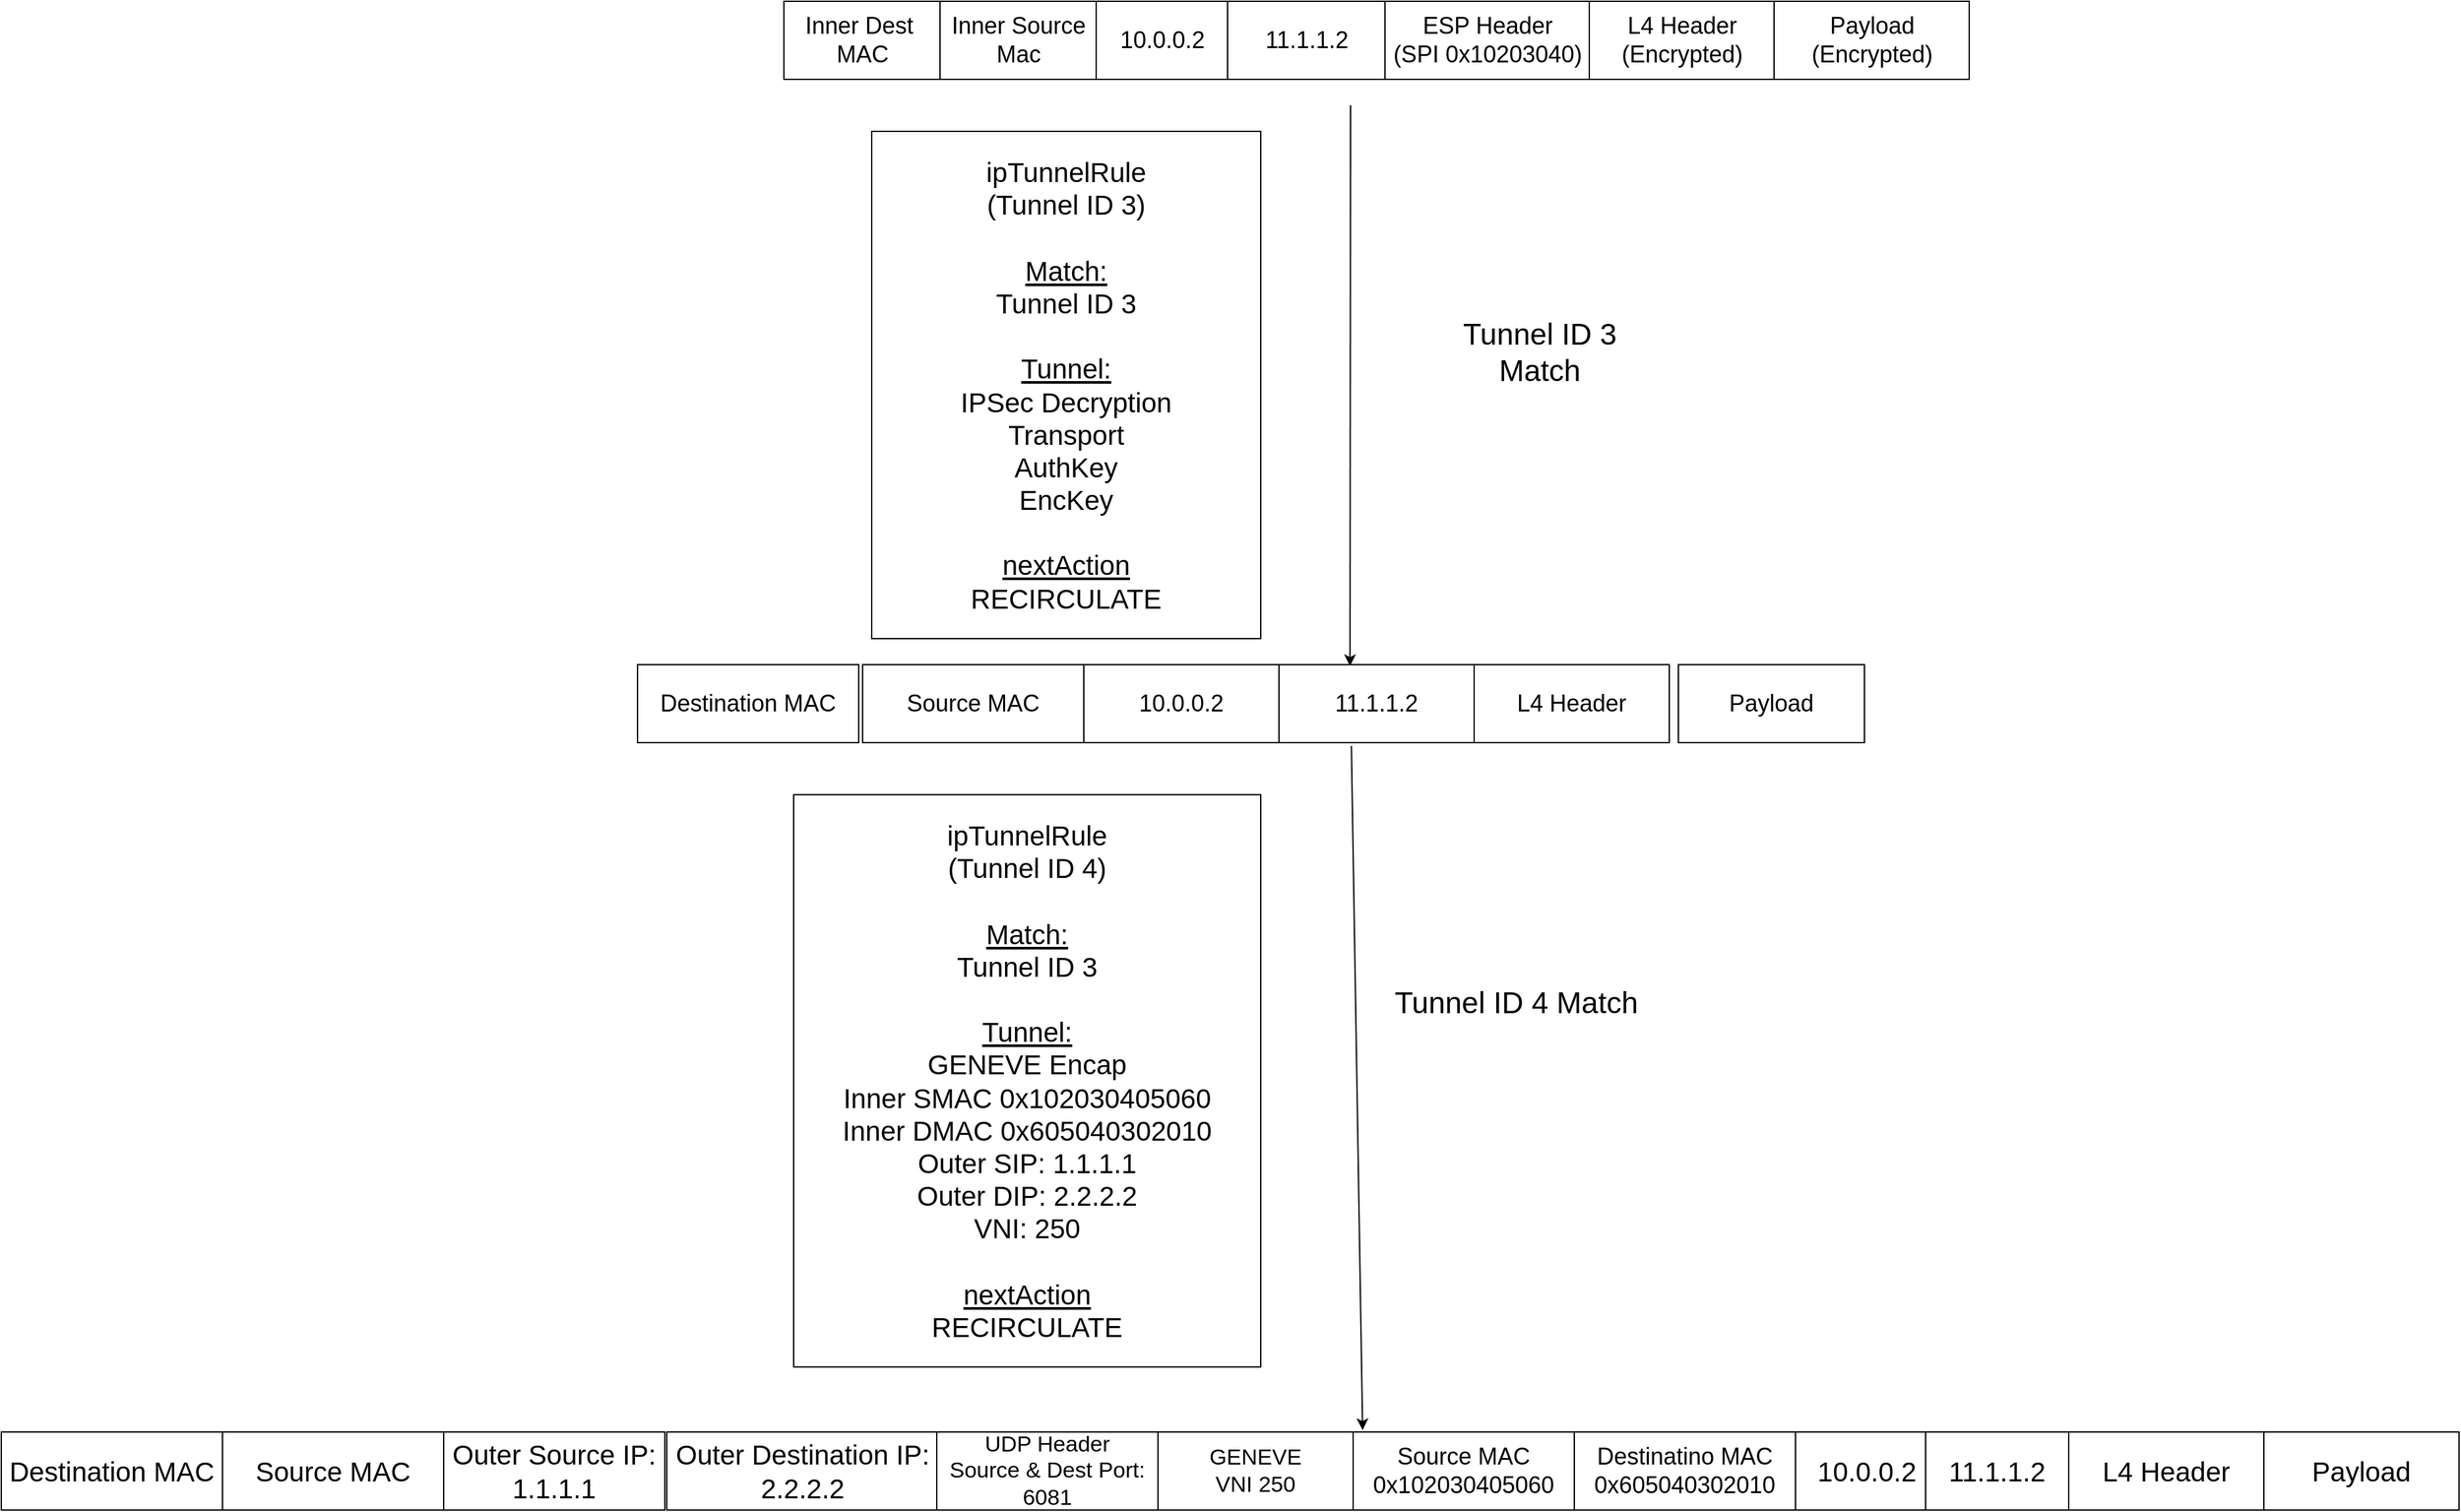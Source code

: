 <mxfile>
    <diagram id="V7hC7Ia_DJyM14xFZ34Q" name="Page-1">
        <mxGraphModel dx="2892" dy="640" grid="1" gridSize="10" guides="1" tooltips="1" connect="1" arrows="1" fold="1" page="1" pageScale="1" pageWidth="850" pageHeight="1100" math="0" shadow="0">
            <root>
                <mxCell id="0"/>
                <mxCell id="1" parent="0"/>
                <mxCell id="2" value="10.0.0.2" style="rounded=0;whiteSpace=wrap;html=1;fontSize=21;" parent="1" vertex="1">
                    <mxGeometry x="1020" y="1230" width="110" height="60" as="geometry"/>
                </mxCell>
                <mxCell id="4" value="Source MAC" style="rounded=0;whiteSpace=wrap;html=1;fontSize=21;" parent="1" vertex="1">
                    <mxGeometry x="-189" y="1230" width="170" height="60" as="geometry"/>
                </mxCell>
                <mxCell id="5" value="Destination MAC" style="rounded=0;whiteSpace=wrap;html=1;fontSize=21;" parent="1" vertex="1">
                    <mxGeometry x="-359" y="1230" width="170" height="60" as="geometry"/>
                </mxCell>
                <mxCell id="6" value="11.1.1.2" style="rounded=0;whiteSpace=wrap;html=1;fontSize=21;" parent="1" vertex="1">
                    <mxGeometry x="1120" y="1230" width="110" height="60" as="geometry"/>
                </mxCell>
                <mxCell id="15" value="L4 Header" style="rounded=0;whiteSpace=wrap;html=1;fontSize=21;" parent="1" vertex="1">
                    <mxGeometry x="1230" y="1230" width="150" height="60" as="geometry"/>
                </mxCell>
                <mxCell id="16" value="" style="endArrow=none;html=1;fontSize=26;entryX=0.371;entryY=1.042;entryDx=0;entryDy=0;entryPerimeter=0;endFill=0;startArrow=classic;startFill=1;exitX=0.043;exitY=-0.024;exitDx=0;exitDy=0;exitPerimeter=0;" parent="1" source="60" target="20" edge="1">
                    <mxGeometry width="50" height="50" relative="1" as="geometry">
                        <mxPoint x="698" y="1220" as="sourcePoint"/>
                        <mxPoint x="430" y="750" as="targetPoint"/>
                    </mxGeometry>
                </mxCell>
                <mxCell id="17" value="10.0.0.2" style="rounded=0;whiteSpace=wrap;html=1;fontSize=18;" parent="1" vertex="1">
                    <mxGeometry x="473" y="640" width="150" height="60" as="geometry"/>
                </mxCell>
                <mxCell id="18" value="Source MAC" style="rounded=0;whiteSpace=wrap;html=1;fontSize=18;" parent="1" vertex="1">
                    <mxGeometry x="303" y="640" width="170" height="60" as="geometry"/>
                </mxCell>
                <mxCell id="19" value="Destination MAC" style="rounded=0;whiteSpace=wrap;html=1;fontSize=18;" parent="1" vertex="1">
                    <mxGeometry x="130" y="640" width="170" height="60" as="geometry"/>
                </mxCell>
                <mxCell id="53" style="edgeStyle=none;html=1;exitX=0.364;exitY=0.019;exitDx=0;exitDy=0;exitPerimeter=0;endArrow=none;endFill=0;startArrow=classic;startFill=1;" parent="1" source="20" edge="1">
                    <mxGeometry relative="1" as="geometry">
                        <mxPoint x="678" y="210" as="targetPoint"/>
                    </mxGeometry>
                </mxCell>
                <mxCell id="20" value="11.1.1.2" style="rounded=0;whiteSpace=wrap;html=1;fontSize=18;" parent="1" vertex="1">
                    <mxGeometry x="623" y="640" width="150" height="60" as="geometry"/>
                </mxCell>
                <mxCell id="23" value="Payload" style="rounded=0;whiteSpace=wrap;html=1;fontSize=21;" parent="1" vertex="1">
                    <mxGeometry x="1380" y="1230" width="150" height="60" as="geometry"/>
                </mxCell>
                <mxCell id="29" value="L4 Header" style="rounded=0;whiteSpace=wrap;html=1;fontSize=18;" parent="1" vertex="1">
                    <mxGeometry x="773" y="640" width="150" height="60" as="geometry"/>
                </mxCell>
                <mxCell id="30" value="Payload" style="rounded=0;whiteSpace=wrap;html=1;fontSize=18;" parent="1" vertex="1">
                    <mxGeometry x="930" y="640" width="143" height="60" as="geometry"/>
                </mxCell>
                <mxCell id="36" value="10.0.0.2" style="rounded=0;whiteSpace=wrap;html=1;fontSize=18;" parent="1" vertex="1">
                    <mxGeometry x="482.5" y="130" width="101" height="60" as="geometry"/>
                </mxCell>
                <mxCell id="39" value="11.1.1.2" style="rounded=0;whiteSpace=wrap;html=1;fontSize=18;" parent="1" vertex="1">
                    <mxGeometry x="583.5" y="130" width="121" height="60" as="geometry"/>
                </mxCell>
                <mxCell id="40" value="ESP Header&lt;br style=&quot;font-size: 18px;&quot;&gt;(SPI 0x10203040)" style="rounded=0;whiteSpace=wrap;html=1;fontSize=18;" parent="1" vertex="1">
                    <mxGeometry x="704.5" y="130" width="157" height="60" as="geometry"/>
                </mxCell>
                <mxCell id="41" value="L4 Header&lt;br style=&quot;font-size: 18px;&quot;&gt;(Encrypted)" style="rounded=0;whiteSpace=wrap;html=1;fontSize=18;" parent="1" vertex="1">
                    <mxGeometry x="861.5" y="130" width="142" height="60" as="geometry"/>
                </mxCell>
                <mxCell id="42" value="Payload&lt;br style=&quot;font-size: 18px;&quot;&gt;(Encrypted)" style="rounded=0;whiteSpace=wrap;html=1;fontSize=18;" parent="1" vertex="1">
                    <mxGeometry x="1003.5" y="130" width="150" height="60" as="geometry"/>
                </mxCell>
                <mxCell id="47" value="&lt;font style=&quot;font-size: 21px&quot;&gt;ipTunnelRule&lt;br&gt;(Tunnel ID 3)&lt;br&gt;&lt;br&gt;&lt;u&gt;Match:&lt;br&gt;&lt;/u&gt;Tunnel ID 3&lt;br&gt;&lt;br&gt;&lt;u&gt;Tunnel:&lt;/u&gt;&lt;br&gt;IPSec Decryption&lt;br&gt;Transport&lt;br&gt;AuthKey&lt;br&gt;EncKey&lt;br&gt;&lt;br&gt;&lt;u&gt;nextAction&lt;br&gt;&lt;/u&gt;RECIRCULATE&lt;br&gt;&lt;/font&gt;" style="whiteSpace=wrap;html=1;" parent="1" vertex="1">
                    <mxGeometry x="310" y="230" width="299" height="390" as="geometry"/>
                </mxCell>
                <mxCell id="49" value="Inner Source&lt;br style=&quot;font-size: 18px;&quot;&gt;Mac" style="rounded=0;whiteSpace=wrap;html=1;fontSize=18;" parent="1" vertex="1">
                    <mxGeometry x="362.5" y="130" width="120" height="60" as="geometry"/>
                </mxCell>
                <mxCell id="50" value="Inner Dest&amp;nbsp;&lt;br style=&quot;font-size: 18px;&quot;&gt;MAC" style="rounded=0;whiteSpace=wrap;html=1;fontSize=18;" parent="1" vertex="1">
                    <mxGeometry x="242.5" y="130" width="120" height="60" as="geometry"/>
                </mxCell>
                <mxCell id="54" value="&lt;font style=&quot;font-size: 23px&quot;&gt;Tunnel ID 3 &lt;br&gt;Match&lt;/font&gt;" style="text;html=1;align=center;verticalAlign=middle;resizable=0;points=[];autosize=1;strokeColor=none;fillColor=none;" parent="1" vertex="1">
                    <mxGeometry x="758" y="380" width="130" height="40" as="geometry"/>
                </mxCell>
                <mxCell id="55" value="&lt;font style=&quot;font-size: 21px&quot;&gt;ipTunnelRule&lt;br&gt;(Tunnel ID 4)&lt;br&gt;&lt;br&gt;&lt;u&gt;Match:&lt;br&gt;&lt;/u&gt;Tunnel ID 3&lt;br&gt;&lt;br&gt;&lt;u&gt;Tunnel:&lt;/u&gt;&lt;br&gt;GENEVE Encap&lt;br&gt;Inner SMAC 0x102030405060&lt;br&gt;Inner DMAC 0x605040302010&lt;br&gt;Outer SIP: 1.1.1.1&lt;br&gt;Outer DIP: 2.2.2.2&lt;br&gt;VNI: 250&lt;br&gt;&lt;br&gt;&lt;u&gt;nextAction&lt;br&gt;&lt;/u&gt;RECIRCULATE&lt;br&gt;&lt;/font&gt;" style="whiteSpace=wrap;html=1;" parent="1" vertex="1">
                    <mxGeometry x="250" y="740" width="359" height="440" as="geometry"/>
                </mxCell>
                <mxCell id="56" value="&lt;font style=&quot;font-size: 23px&quot;&gt;Tunnel ID 4 Match&lt;/font&gt;" style="text;html=1;align=center;verticalAlign=middle;resizable=0;points=[];autosize=1;strokeColor=none;fillColor=none;strokeWidth=5;" parent="1" vertex="1">
                    <mxGeometry x="704.5" y="890" width="200" height="20" as="geometry"/>
                </mxCell>
                <mxCell id="57" value="Outer Source IP:&lt;br&gt;1.1.1.1" style="rounded=0;whiteSpace=wrap;html=1;fontSize=21;" parent="1" vertex="1">
                    <mxGeometry x="-19" y="1230" width="170" height="60" as="geometry"/>
                </mxCell>
                <mxCell id="58" value="Outer Destination IP:&lt;br&gt;2.2.2.2" style="rounded=0;whiteSpace=wrap;html=1;fontSize=21;" parent="1" vertex="1">
                    <mxGeometry x="152.5" y="1230" width="207.5" height="60" as="geometry"/>
                </mxCell>
                <mxCell id="59" value="UDP Header&lt;br style=&quot;font-size: 17px;&quot;&gt;Source &amp;amp; Dest Port:&lt;br style=&quot;font-size: 17px;&quot;&gt;6081" style="rounded=0;whiteSpace=wrap;html=1;fontSize=17;" parent="1" vertex="1">
                    <mxGeometry x="360" y="1230" width="170" height="60" as="geometry"/>
                </mxCell>
                <mxCell id="60" value="Source MAC&lt;br&gt;0x102030405060" style="rounded=0;whiteSpace=wrap;html=1;fontSize=18;" parent="1" vertex="1">
                    <mxGeometry x="680" y="1230" width="170" height="60" as="geometry"/>
                </mxCell>
                <mxCell id="61" value="GENEVE&lt;br&gt;VNI 250" style="rounded=0;whiteSpace=wrap;html=1;fontSize=17;" parent="1" vertex="1">
                    <mxGeometry x="530" y="1230" width="150" height="60" as="geometry"/>
                </mxCell>
                <mxCell id="62" value="Destinatino MAC&lt;br&gt;0x605040302010" style="rounded=0;whiteSpace=wrap;html=1;fontSize=18;" parent="1" vertex="1">
                    <mxGeometry x="850" y="1230" width="170" height="60" as="geometry"/>
                </mxCell>
            </root>
        </mxGraphModel>
    </diagram>
</mxfile>